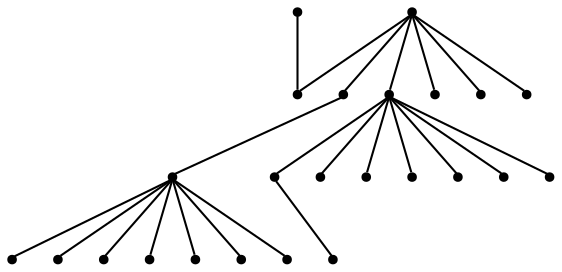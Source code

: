 graph {
  node [shape=point,comment="{\"directed\":false,\"doi\":\"10.1007/3-540-36151-0_32\",\"figure\":\"2 (2)\"}"]

  v0 [pos="1301.9583702087405,490.29161135355645"]
  v1 [pos="1360.458278656006,441.54156843821227"]
  v2 [pos="1214.3333752950034,441.54156843821215"]
  v3 [pos="1389.7083600362143,441.54156843821227"]
  v4 [pos="1331.2083244323733,441.54156843821215"]
  v5 [pos="1243.5833295186362,441.54156843821227"]
  v6 [pos="1272.833283742269,441.54156843821215"]
  v7 [pos="1301.9583702087402,441.54156843821215"]
  v8 [pos="1301.9583702087405,539.0416622161868"]
  v9 [pos="1243.5833295186362,490.29161135355645"]
  v10 [pos="1243.5833295186362,539.0416622161868"]
  v11 [pos="1199.5833396911623,587.7914587656659"]
  v12 [pos="1097.333304087321,539.0416622161868"]
  v13 [pos="1185.0832939147951,539.0416622161868"]
  v14 [pos="1272.833283742269,539.0416622161868"]
  v15 [pos="1214.3333752950034,539.0416622161868"]
  v16 [pos="1185.0832939147951,490.29161135355645"]
  v17 [pos="1185.083293914795,441.54156843821215"]
  v18 [pos="1038.8333479563396,490.29161135355645"]
  v19 [pos="1068.0833339691162,490.29161135355645"]
  v20 [pos="1009.583330154419,490.29161135355645"]
  v21 [pos="1155.833339691162,490.29161135355645"]
  v22 [pos="1126.5832583109539,490.29161135355645"]
  v23 [pos="1097.333304087321,490.29161135355645"]

  v0 -- v1 [id="-1",pos="1301.9583702087405,490.29161135355645 1360.458278656006,441.54156843821227 1360.458278656006,441.54156843821227 1360.458278656006,441.54156843821227"]
  v12 -- v16 [id="-2",pos="1097.333304087321,539.0416622161868 1185.0832939147951,490.29161135355645 1185.0832939147951,490.29161135355645 1185.0832939147951,490.29161135355645"]
  v12 -- v23 [id="-3",pos="1097.333304087321,539.0416622161868 1097.333304087321,490.29161135355645 1097.333304087321,490.29161135355645 1097.333304087321,490.29161135355645"]
  v12 -- v22 [id="-4",pos="1097.333304087321,539.0416622161868 1126.5832583109539,490.29161135355645 1126.5832583109539,490.29161135355645 1126.5832583109539,490.29161135355645"]
  v12 -- v21 [id="-5",pos="1097.333304087321,539.0416622161868 1155.833339691162,490.29161135355645 1155.833339691162,490.29161135355645 1155.833339691162,490.29161135355645"]
  v12 -- v20 [id="-6",pos="1097.333304087321,539.0416622161868 1009.583330154419,490.29161135355645 1009.583330154419,490.29161135355645 1009.583330154419,490.29161135355645"]
  v12 -- v19 [id="-7",pos="1097.333304087321,539.0416622161868 1068.0833339691162,490.29161135355645 1068.0833339691162,490.29161135355645 1068.0833339691162,490.29161135355645"]
  v12 -- v18 [id="-8",pos="1097.333304087321,539.0416622161868 1038.8333479563396,490.29161135355645 1038.8333479563396,490.29161135355645 1038.8333479563396,490.29161135355645"]
  v16 -- v17 [id="-9",pos="1185.0832939147951,490.29161135355645 1185.083293914795,441.54156843821215 1185.083293914795,441.54156843821215 1185.083293914795,441.54156843821215"]
  v11 -- v15 [id="-10",pos="1199.5833396911623,587.7914587656659 1214.3333752950034,539.0416622161868 1214.3333752950034,539.0416622161868 1214.3333752950034,539.0416622161868"]
  v11 -- v8 [id="-11",pos="1199.5833396911623,587.7914587656659 1301.9583702087405,539.0416622161868 1301.9583702087405,539.0416622161868 1301.9583702087405,539.0416622161868"]
  v11 -- v14 [id="-12",pos="1199.5833396911623,587.7914587656659 1272.833283742269,539.0416622161868 1272.833283742269,539.0416622161868 1272.833283742269,539.0416622161868"]
  v11 -- v13 [id="-13",pos="1199.5833396911623,587.7914587656659 1185.0832939147951,539.0416622161868 1185.0832939147951,539.0416622161868 1185.0832939147951,539.0416622161868"]
  v11 -- v10 [id="-14",pos="1199.5833396911623,587.7914587656659 1243.5833295186362,539.0416622161868 1243.5833295186362,539.0416622161868 1243.5833295186362,539.0416622161868"]
  v11 -- v12 [id="-15",pos="1199.5833396911623,587.7914587656659 1097.333304087321,539.0416622161868 1097.333304087321,539.0416622161868 1097.333304087321,539.0416622161868"]
  v9 -- v10 [id="-16",pos="1243.5833295186362,490.29161135355645 1243.5833295186362,539.0416622161868 1243.5833295186362,539.0416622161868 1243.5833295186362,539.0416622161868"]
  v8 -- v0 [id="-18",pos="1301.9583702087405,539.0416622161868 1301.9583702087405,490.29161135355645 1301.9583702087405,490.29161135355645 1301.9583702087405,490.29161135355645"]
  v0 -- v7 [id="-19",pos="1301.9583702087405,490.29161135355645 1301.9583702087402,441.54156843821215 1301.9583702087402,441.54156843821215 1301.9583702087402,441.54156843821215"]
  v0 -- v6 [id="-20",pos="1301.9583702087405,490.29161135355645 1272.833283742269,441.54156843821215 1272.833283742269,441.54156843821215 1272.833283742269,441.54156843821215"]
  v0 -- v5 [id="-21",pos="1301.9583702087405,490.29161135355645 1243.5833295186362,441.54156843821227 1243.5833295186362,441.54156843821227 1243.5833295186362,441.54156843821227"]
  v0 -- v4 [id="-22",pos="1301.9583702087405,490.29161135355645 1331.2083244323733,441.54156843821215 1331.2083244323733,441.54156843821215 1331.2083244323733,441.54156843821215"]
  v0 -- v3 [id="-23",pos="1301.9583702087405,490.29161135355645 1389.7083600362143,441.54156843821227 1389.7083600362143,441.54156843821227 1389.7083600362143,441.54156843821227"]
  v0 -- v2 [id="-24",pos="1301.9583702087405,490.29161135355645 1214.3333752950034,441.54156843821215 1214.3333752950034,441.54156843821215 1214.3333752950034,441.54156843821215"]
}